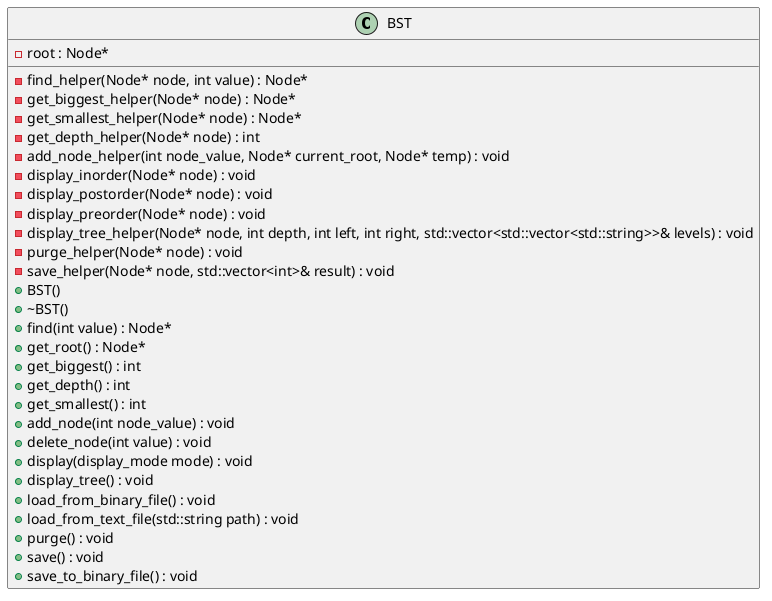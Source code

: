 @startuml inline_umlgraph_1.png
class BST {
-find_helper(Node* node, int value) : Node*
-get_biggest_helper(Node* node) : Node*
-get_smallest_helper(Node* node) : Node*
-root : Node*
-get_depth_helper(Node* node) : int
-add_node_helper(int node_value, Node* current_root, Node* temp) : void
-display_inorder(Node* node) : void
-display_postorder(Node* node) : void
-display_preorder(Node* node) : void
-display_tree_helper(Node* node, int depth, int left, int right, std::vector<std::vector<std::string>>& levels) : void
-purge_helper(Node* node) : void
-save_helper(Node* node, std::vector<int>& result) : void
+BST()
+~BST()
+find(int value) : Node*
+get_root() : Node*
+get_biggest() : int
+get_depth() : int
+get_smallest() : int
+add_node(int node_value) : void
+delete_node(int value) : void
+display(display_mode mode) : void
+display_tree() : void
+load_from_binary_file() : void
+load_from_text_file(std::string path) : void
+purge() : void
+save() : void
+save_to_binary_file() : void

}
@enduml
